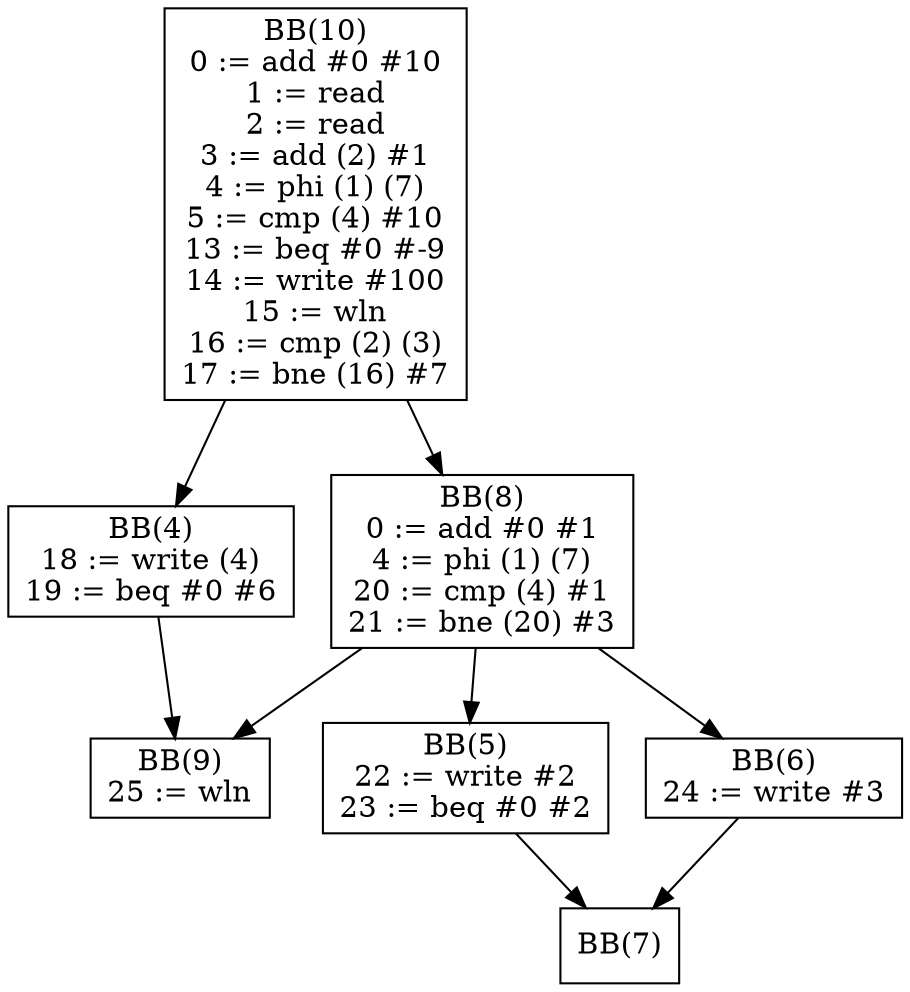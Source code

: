 digraph G {
bb10[shape = box, label = "BB(10)\n" + "0 := add #0 #10\n" + "1 := read\n" + "2 := read\n" + "3 := add (2) #1\n" + "4 := phi (1) (7)\n" + "5 := cmp (4) #10\n" + "13 := beq #0 #-9\n" + "14 := write #100\n" + "15 := wln\n" + "16 := cmp (2) (3)\n" + "17 := bne (16) #7\n"];
bb4[shape = box, label = "BB(4)\n" + "18 := write (4)\n" + "19 := beq #0 #6\n"];
bb8[shape = box, label = "BB(8)\n" + "0 := add #0 #1\n" + "4 := phi (1) (7)\n" + "20 := cmp (4) #1\n" + "21 := bne (20) #3\n"];
bb9[shape = box, label = "BB(9)\n" + "25 := wln\n"];
bb5[shape = box, label = "BB(5)\n" + "22 := write #2\n" + "23 := beq #0 #2\n"];
bb6[shape = box, label = "BB(6)\n" + "24 := write #3\n"];
bb7[shape = box, label = "BB(7)\n"];
bb10 -> bb4;
bb10 -> bb8;
bb4 -> bb9;
bb8 -> bb5;
bb8 -> bb6;
bb8 -> bb9;
bb5 -> bb7;
bb6 -> bb7;
}
